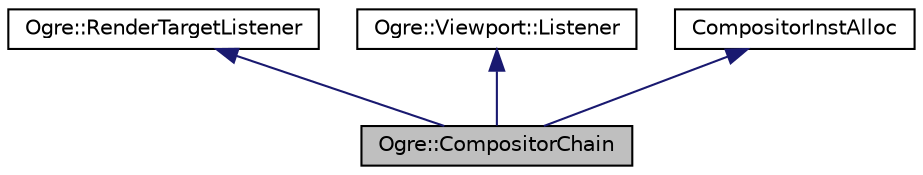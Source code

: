 digraph "Ogre::CompositorChain"
{
  bgcolor="transparent";
  edge [fontname="Helvetica",fontsize="10",labelfontname="Helvetica",labelfontsize="10"];
  node [fontname="Helvetica",fontsize="10",shape=record];
  Node0 [label="Ogre::CompositorChain",height=0.2,width=0.4,color="black", fillcolor="grey75", style="filled", fontcolor="black"];
  Node1 -> Node0 [dir="back",color="midnightblue",fontsize="10",style="solid",fontname="Helvetica"];
  Node1 [label="Ogre::RenderTargetListener",height=0.2,width=0.4,color="black",URL="$class_ogre_1_1_render_target_listener.html",tooltip="A interface class defining a listener which can be used to receive notifications of RenderTarget even..."];
  Node2 -> Node0 [dir="back",color="midnightblue",fontsize="10",style="solid",fontname="Helvetica"];
  Node2 [label="Ogre::Viewport::Listener",height=0.2,width=0.4,color="black",URL="$class_ogre_1_1_viewport_1_1_listener.html",tooltip="Listener interface so you can be notified of Viewport changes. "];
  Node3 -> Node0 [dir="back",color="midnightblue",fontsize="10",style="solid",fontname="Helvetica"];
  Node3 [label="CompositorInstAlloc",height=0.2,width=0.4,color="black",URL="$class_ogre_1_1_allocated_object.html"];
}
